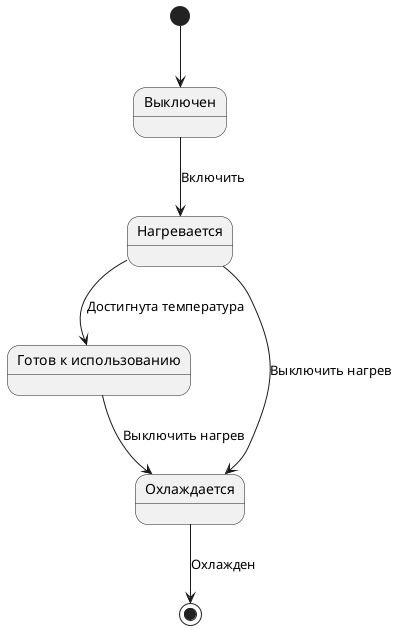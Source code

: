 @startuml
state OFF as "Выключен"
state HEATING as "Нагревается"
state READY as "Готов к использованию"
state COOLING as "Охлаждается"

[*] --> OFF
OFF --> HEATING : Включить
HEATING --> READY : Достигнута температура
READY --> COOLING : Выключить нагрев
COOLING --> [*] : Охлажден
HEATING --> COOLING : Выключить нагрев
@enduml

